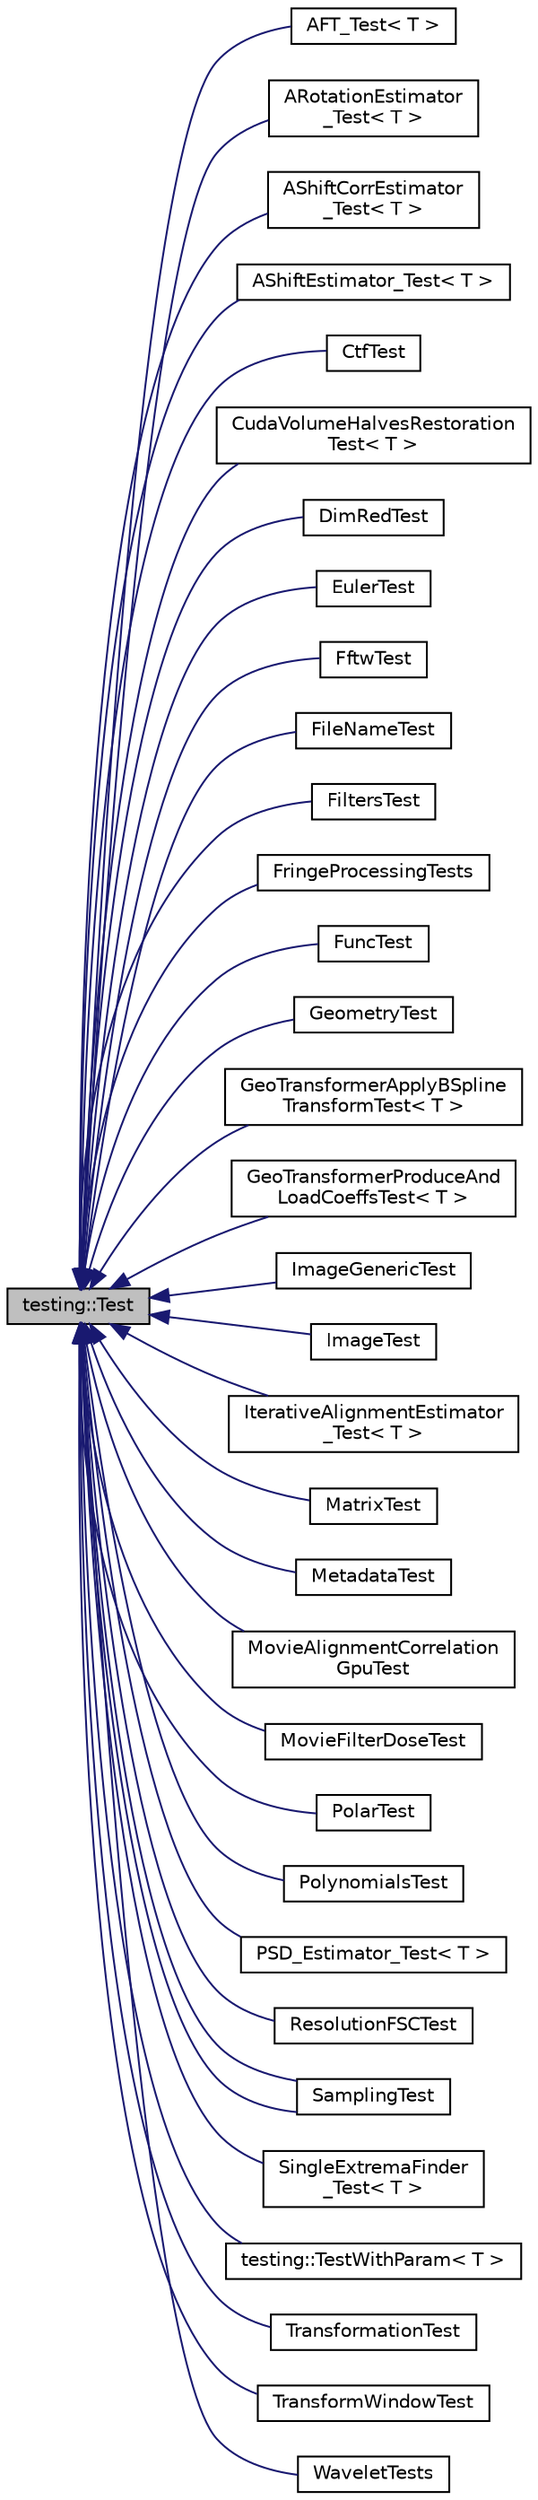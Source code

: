 digraph "testing::Test"
{
  edge [fontname="Helvetica",fontsize="10",labelfontname="Helvetica",labelfontsize="10"];
  node [fontname="Helvetica",fontsize="10",shape=record];
  rankdir="LR";
  Node0 [label="testing::Test",height=0.2,width=0.4,color="black", fillcolor="grey75", style="filled", fontcolor="black"];
  Node0 -> Node1 [dir="back",color="midnightblue",fontsize="10",style="solid",fontname="Helvetica"];
  Node1 [label="AFT_Test\< T \>",height=0.2,width=0.4,color="black", fillcolor="white", style="filled",URL="$classAFT__Test.html"];
  Node0 -> Node2 [dir="back",color="midnightblue",fontsize="10",style="solid",fontname="Helvetica"];
  Node2 [label="ARotationEstimator\l_Test\< T \>",height=0.2,width=0.4,color="black", fillcolor="white", style="filled",URL="$classARotationEstimator__Test.html"];
  Node0 -> Node3 [dir="back",color="midnightblue",fontsize="10",style="solid",fontname="Helvetica"];
  Node3 [label="AShiftCorrEstimator\l_Test\< T \>",height=0.2,width=0.4,color="black", fillcolor="white", style="filled",URL="$classAShiftCorrEstimator__Test.html"];
  Node0 -> Node4 [dir="back",color="midnightblue",fontsize="10",style="solid",fontname="Helvetica"];
  Node4 [label="AShiftEstimator_Test\< T \>",height=0.2,width=0.4,color="black", fillcolor="white", style="filled",URL="$classAShiftEstimator__Test.html"];
  Node0 -> Node5 [dir="back",color="midnightblue",fontsize="10",style="solid",fontname="Helvetica"];
  Node5 [label="CtfTest",height=0.2,width=0.4,color="black", fillcolor="white", style="filled",URL="$classCtfTest.html"];
  Node0 -> Node6 [dir="back",color="midnightblue",fontsize="10",style="solid",fontname="Helvetica"];
  Node6 [label="CudaVolumeHalvesRestoration\lTest\< T \>",height=0.2,width=0.4,color="black", fillcolor="white", style="filled",URL="$classCudaVolumeHalvesRestorationTest.html"];
  Node0 -> Node7 [dir="back",color="midnightblue",fontsize="10",style="solid",fontname="Helvetica"];
  Node7 [label="DimRedTest",height=0.2,width=0.4,color="black", fillcolor="white", style="filled",URL="$classDimRedTest.html"];
  Node0 -> Node8 [dir="back",color="midnightblue",fontsize="10",style="solid",fontname="Helvetica"];
  Node8 [label="EulerTest",height=0.2,width=0.4,color="black", fillcolor="white", style="filled",URL="$classEulerTest.html"];
  Node0 -> Node9 [dir="back",color="midnightblue",fontsize="10",style="solid",fontname="Helvetica"];
  Node9 [label="FftwTest",height=0.2,width=0.4,color="black", fillcolor="white", style="filled",URL="$classFftwTest.html"];
  Node0 -> Node10 [dir="back",color="midnightblue",fontsize="10",style="solid",fontname="Helvetica"];
  Node10 [label="FileNameTest",height=0.2,width=0.4,color="black", fillcolor="white", style="filled",URL="$classFileNameTest.html"];
  Node0 -> Node11 [dir="back",color="midnightblue",fontsize="10",style="solid",fontname="Helvetica"];
  Node11 [label="FiltersTest",height=0.2,width=0.4,color="black", fillcolor="white", style="filled",URL="$classFiltersTest.html"];
  Node0 -> Node12 [dir="back",color="midnightblue",fontsize="10",style="solid",fontname="Helvetica"];
  Node12 [label="FringeProcessingTests",height=0.2,width=0.4,color="black", fillcolor="white", style="filled",URL="$classFringeProcessingTests.html"];
  Node0 -> Node13 [dir="back",color="midnightblue",fontsize="10",style="solid",fontname="Helvetica"];
  Node13 [label="FuncTest",height=0.2,width=0.4,color="black", fillcolor="white", style="filled",URL="$classFuncTest.html"];
  Node0 -> Node14 [dir="back",color="midnightblue",fontsize="10",style="solid",fontname="Helvetica"];
  Node14 [label="GeometryTest",height=0.2,width=0.4,color="black", fillcolor="white", style="filled",URL="$classGeometryTest.html"];
  Node0 -> Node15 [dir="back",color="midnightblue",fontsize="10",style="solid",fontname="Helvetica"];
  Node15 [label="GeoTransformerApplyBSpline\lTransformTest\< T \>",height=0.2,width=0.4,color="black", fillcolor="white", style="filled",URL="$classGeoTransformerApplyBSplineTransformTest.html"];
  Node0 -> Node16 [dir="back",color="midnightblue",fontsize="10",style="solid",fontname="Helvetica"];
  Node16 [label="GeoTransformerProduceAnd\lLoadCoeffsTest\< T \>",height=0.2,width=0.4,color="black", fillcolor="white", style="filled",URL="$classGeoTransformerProduceAndLoadCoeffsTest.html"];
  Node0 -> Node17 [dir="back",color="midnightblue",fontsize="10",style="solid",fontname="Helvetica"];
  Node17 [label="ImageGenericTest",height=0.2,width=0.4,color="black", fillcolor="white", style="filled",URL="$classImageGenericTest.html"];
  Node0 -> Node18 [dir="back",color="midnightblue",fontsize="10",style="solid",fontname="Helvetica"];
  Node18 [label="ImageTest",height=0.2,width=0.4,color="black", fillcolor="white", style="filled",URL="$classImageTest.html"];
  Node0 -> Node19 [dir="back",color="midnightblue",fontsize="10",style="solid",fontname="Helvetica"];
  Node19 [label="IterativeAlignmentEstimator\l_Test\< T \>",height=0.2,width=0.4,color="black", fillcolor="white", style="filled",URL="$classIterativeAlignmentEstimator__Test.html"];
  Node0 -> Node20 [dir="back",color="midnightblue",fontsize="10",style="solid",fontname="Helvetica"];
  Node20 [label="MatrixTest",height=0.2,width=0.4,color="black", fillcolor="white", style="filled",URL="$classMatrixTest.html"];
  Node0 -> Node21 [dir="back",color="midnightblue",fontsize="10",style="solid",fontname="Helvetica"];
  Node21 [label="MetadataTest",height=0.2,width=0.4,color="black", fillcolor="white", style="filled",URL="$classMetadataTest.html"];
  Node0 -> Node22 [dir="back",color="midnightblue",fontsize="10",style="solid",fontname="Helvetica"];
  Node22 [label="MovieAlignmentCorrelation\lGpuTest",height=0.2,width=0.4,color="black", fillcolor="white", style="filled",URL="$classMovieAlignmentCorrelationGpuTest.html"];
  Node0 -> Node23 [dir="back",color="midnightblue",fontsize="10",style="solid",fontname="Helvetica"];
  Node23 [label="MovieFilterDoseTest",height=0.2,width=0.4,color="black", fillcolor="white", style="filled",URL="$classMovieFilterDoseTest.html"];
  Node0 -> Node24 [dir="back",color="midnightblue",fontsize="10",style="solid",fontname="Helvetica"];
  Node24 [label="PolarTest",height=0.2,width=0.4,color="black", fillcolor="white", style="filled",URL="$classPolarTest.html"];
  Node0 -> Node25 [dir="back",color="midnightblue",fontsize="10",style="solid",fontname="Helvetica"];
  Node25 [label="PolynomialsTest",height=0.2,width=0.4,color="black", fillcolor="white", style="filled",URL="$classPolynomialsTest.html"];
  Node0 -> Node26 [dir="back",color="midnightblue",fontsize="10",style="solid",fontname="Helvetica"];
  Node26 [label="PSD_Estimator_Test\< T \>",height=0.2,width=0.4,color="black", fillcolor="white", style="filled",URL="$classPSD__Estimator__Test.html"];
  Node0 -> Node27 [dir="back",color="midnightblue",fontsize="10",style="solid",fontname="Helvetica"];
  Node27 [label="ResolutionFSCTest",height=0.2,width=0.4,color="black", fillcolor="white", style="filled",URL="$classResolutionFSCTest.html"];
  Node0 -> Node28 [dir="back",color="midnightblue",fontsize="10",style="solid",fontname="Helvetica"];
  Node28 [label="SamplingTest",height=0.2,width=0.4,color="black", fillcolor="white", style="filled",URL="$classSamplingTest.html"];
  Node0 -> Node28 [dir="back",color="midnightblue",fontsize="10",style="solid",fontname="Helvetica"];
  Node0 -> Node29 [dir="back",color="midnightblue",fontsize="10",style="solid",fontname="Helvetica"];
  Node29 [label="SingleExtremaFinder\l_Test\< T \>",height=0.2,width=0.4,color="black", fillcolor="white", style="filled",URL="$classSingleExtremaFinder__Test.html"];
  Node0 -> Node30 [dir="back",color="midnightblue",fontsize="10",style="solid",fontname="Helvetica"];
  Node30 [label="testing::TestWithParam\< T \>",height=0.2,width=0.4,color="black", fillcolor="white", style="filled",URL="$classtesting_1_1TestWithParam.html"];
  Node0 -> Node31 [dir="back",color="midnightblue",fontsize="10",style="solid",fontname="Helvetica"];
  Node31 [label="TransformationTest",height=0.2,width=0.4,color="black", fillcolor="white", style="filled",URL="$classTransformationTest.html"];
  Node0 -> Node32 [dir="back",color="midnightblue",fontsize="10",style="solid",fontname="Helvetica"];
  Node32 [label="TransformWindowTest",height=0.2,width=0.4,color="black", fillcolor="white", style="filled",URL="$classTransformWindowTest.html"];
  Node0 -> Node33 [dir="back",color="midnightblue",fontsize="10",style="solid",fontname="Helvetica"];
  Node33 [label="WaveletTests",height=0.2,width=0.4,color="black", fillcolor="white", style="filled",URL="$classWaveletTests.html"];
}
